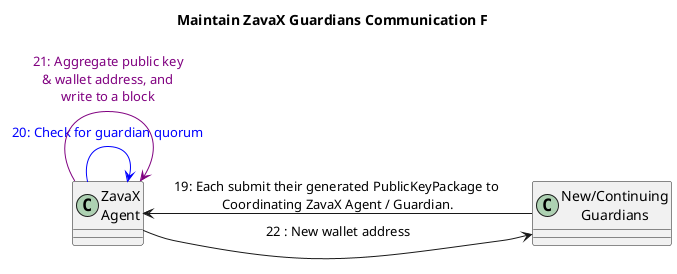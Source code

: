 @startuml
left to right direction
title Maintain ZavaX Guardians Communication F

class "ZavaX\nAgent" as ZA
class "New/Continuing\nGuardians" as NV

NV -up-> ZA : 19: Each submit their generated PublicKeyPackage to \nCoordinating ZavaX Agent / Guardian.
ZA -down-> ZA #blue : <color:blue>20: Check for guardian quorum
ZA -down-> ZA #purple : <color:purple>21: Aggregate public key\n<color:purple>& wallet address, and\n<color:purple>write to a block
ZA -down-> NV: 22 : New wallet address

@enduml
